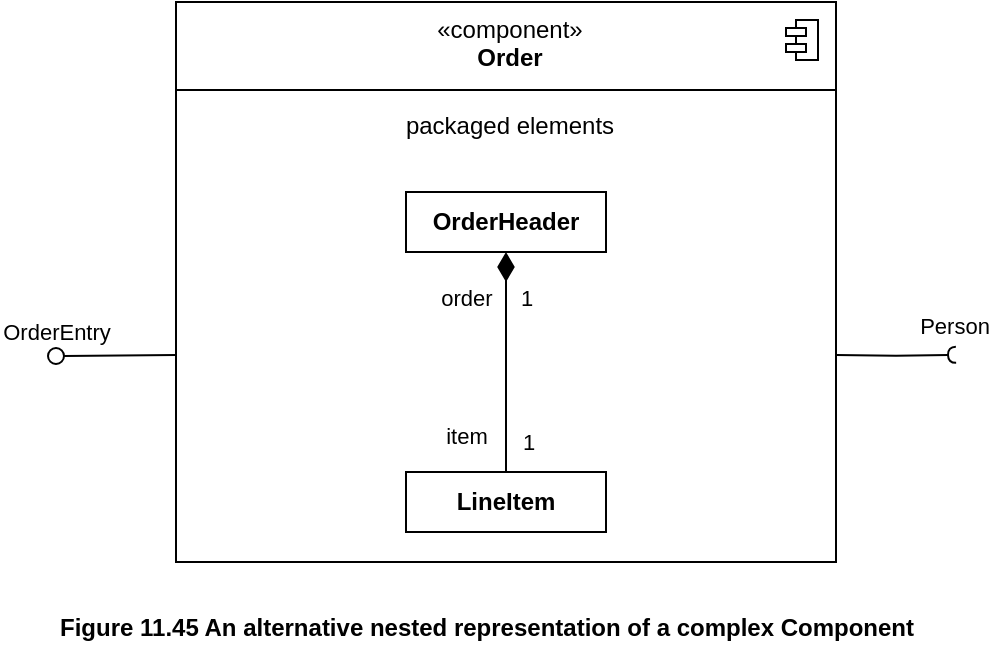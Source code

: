 <mxfile version="21.6.5" type="device">
  <diagram name="Page-1" id="MSSM_wWFoqN1TzVuejPE">
    <mxGraphModel dx="880" dy="545" grid="1" gridSize="10" guides="1" tooltips="1" connect="1" arrows="1" fold="1" page="1" pageScale="1" pageWidth="1169" pageHeight="827" math="0" shadow="0">
      <root>
        <mxCell id="0" />
        <mxCell id="1" parent="0" />
        <mxCell id="xcg0EofvJoA7gcqa5uO5-3" value="" style="fontStyle=1;align=center;verticalAlign=middle;childLayout=stackLayout;horizontal=1;horizontalStack=0;resizeParent=1;resizeParentMax=0;resizeLast=0;marginBottom=0;" vertex="1" parent="1">
          <mxGeometry x="160" y="40" width="330" height="280" as="geometry" />
        </mxCell>
        <mxCell id="xcg0EofvJoA7gcqa5uO5-4" value="«component»&lt;br&gt;&lt;b&gt;Order&lt;/b&gt;" style="html=1;align=center;spacingLeft=4;verticalAlign=top;strokeColor=none;fillColor=none;whiteSpace=wrap;" vertex="1" parent="xcg0EofvJoA7gcqa5uO5-3">
          <mxGeometry width="330" height="40" as="geometry" />
        </mxCell>
        <mxCell id="xcg0EofvJoA7gcqa5uO5-5" value="" style="shape=module;jettyWidth=10;jettyHeight=4;" vertex="1" parent="xcg0EofvJoA7gcqa5uO5-4">
          <mxGeometry x="1" width="16" height="20" relative="1" as="geometry">
            <mxPoint x="-25" y="9" as="offset" />
          </mxGeometry>
        </mxCell>
        <mxCell id="xcg0EofvJoA7gcqa5uO5-6" value="" style="line;strokeWidth=1;fillColor=none;align=left;verticalAlign=middle;spacingTop=-1;spacingLeft=3;spacingRight=3;rotatable=0;labelPosition=right;points=[];portConstraint=eastwest;" vertex="1" parent="xcg0EofvJoA7gcqa5uO5-3">
          <mxGeometry y="40" width="330" height="8" as="geometry" />
        </mxCell>
        <mxCell id="xcg0EofvJoA7gcqa5uO5-7" value="packaged elements" style="html=1;align=center;spacingLeft=4;verticalAlign=top;strokeColor=none;fillColor=none;whiteSpace=wrap;" vertex="1" parent="xcg0EofvJoA7gcqa5uO5-3">
          <mxGeometry y="48" width="330" height="25" as="geometry" />
        </mxCell>
        <mxCell id="xcg0EofvJoA7gcqa5uO5-25" style="edgeStyle=orthogonalEdgeStyle;rounded=0;orthogonalLoop=1;jettySize=auto;html=1;exitX=1;exitY=0.5;exitDx=0;exitDy=0;verticalAlign=bottom;labelBackgroundColor=none;startArrow=halfCircle;startFill=0;startSize=2;endArrow=none;entryX=1;entryY=0.5;entryDx=0;entryDy=0;" edge="1" parent="xcg0EofvJoA7gcqa5uO5-3" target="xcg0EofvJoA7gcqa5uO5-8">
          <mxGeometry relative="1" as="geometry">
            <mxPoint x="390" y="176.414" as="sourcePoint" />
          </mxGeometry>
        </mxCell>
        <mxCell id="xcg0EofvJoA7gcqa5uO5-26" value="Person" style="edgeLabel;html=1;align=center;verticalAlign=middle;resizable=0;points=[];" vertex="1" connectable="0" parent="xcg0EofvJoA7gcqa5uO5-25">
          <mxGeometry x="-0.253" y="2" relative="1" as="geometry">
            <mxPoint x="21" y="-17" as="offset" />
          </mxGeometry>
        </mxCell>
        <mxCell id="xcg0EofvJoA7gcqa5uO5-8" value="&amp;nbsp;" style="html=1;align=left;spacingLeft=4;verticalAlign=top;strokeColor=none;fillColor=none;whiteSpace=wrap;" vertex="1" parent="xcg0EofvJoA7gcqa5uO5-3">
          <mxGeometry y="73" width="330" height="207" as="geometry" />
        </mxCell>
        <mxCell id="xcg0EofvJoA7gcqa5uO5-20" value="" style="group" vertex="1" connectable="0" parent="1">
          <mxGeometry x="275" y="135" width="100" height="170" as="geometry" />
        </mxCell>
        <mxCell id="xcg0EofvJoA7gcqa5uO5-13" value="&lt;b&gt;OrderHeader&lt;/b&gt;" style="whiteSpace=wrap;html=1;" vertex="1" parent="xcg0EofvJoA7gcqa5uO5-20">
          <mxGeometry width="100" height="30" as="geometry" />
        </mxCell>
        <mxCell id="xcg0EofvJoA7gcqa5uO5-14" value="&lt;b&gt;LineItem&lt;/b&gt;" style="whiteSpace=wrap;html=1;" vertex="1" parent="xcg0EofvJoA7gcqa5uO5-20">
          <mxGeometry y="140" width="100" height="30" as="geometry" />
        </mxCell>
        <mxCell id="xcg0EofvJoA7gcqa5uO5-15" style="edgeStyle=orthogonalEdgeStyle;rounded=0;orthogonalLoop=1;jettySize=auto;html=1;startArrow=diamondThin;startFill=1;startSize=12;endArrow=none;endFill=0;" edge="1" parent="xcg0EofvJoA7gcqa5uO5-20" source="xcg0EofvJoA7gcqa5uO5-13" target="xcg0EofvJoA7gcqa5uO5-14">
          <mxGeometry relative="1" as="geometry" />
        </mxCell>
        <mxCell id="xcg0EofvJoA7gcqa5uO5-16" value="1" style="edgeLabel;html=1;align=center;verticalAlign=middle;resizable=0;points=[];" vertex="1" connectable="0" parent="xcg0EofvJoA7gcqa5uO5-15">
          <mxGeometry x="-0.582" relative="1" as="geometry">
            <mxPoint x="10" as="offset" />
          </mxGeometry>
        </mxCell>
        <mxCell id="xcg0EofvJoA7gcqa5uO5-17" value="order" style="edgeLabel;html=1;align=center;verticalAlign=middle;resizable=0;points=[];" vertex="1" connectable="0" parent="xcg0EofvJoA7gcqa5uO5-15">
          <mxGeometry x="-0.582" relative="1" as="geometry">
            <mxPoint x="-20" as="offset" />
          </mxGeometry>
        </mxCell>
        <mxCell id="xcg0EofvJoA7gcqa5uO5-18" value="item" style="edgeLabel;html=1;align=center;verticalAlign=middle;resizable=0;points=[];" vertex="1" connectable="0" parent="xcg0EofvJoA7gcqa5uO5-15">
          <mxGeometry x="0.582" y="-2" relative="1" as="geometry">
            <mxPoint x="-18" y="5" as="offset" />
          </mxGeometry>
        </mxCell>
        <mxCell id="xcg0EofvJoA7gcqa5uO5-19" value="1" style="edgeLabel;html=1;align=center;verticalAlign=middle;resizable=0;points=[];" vertex="1" connectable="0" parent="xcg0EofvJoA7gcqa5uO5-15">
          <mxGeometry x="0.727" y="1" relative="1" as="geometry">
            <mxPoint x="10" as="offset" />
          </mxGeometry>
        </mxCell>
        <mxCell id="xcg0EofvJoA7gcqa5uO5-21" value="OrderEntry" style="html=1;verticalAlign=bottom;labelBackgroundColor=none;startArrow=oval;startFill=0;startSize=8;endArrow=none;rounded=0;entryX=0;entryY=0.5;entryDx=0;entryDy=0;" edge="1" parent="1" target="xcg0EofvJoA7gcqa5uO5-8">
          <mxGeometry x="-1" y="3" relative="1" as="geometry">
            <mxPoint x="100" y="217" as="sourcePoint" />
            <mxPoint x="170" y="200" as="targetPoint" />
          </mxGeometry>
        </mxCell>
        <mxCell id="xcg0EofvJoA7gcqa5uO5-22" value="&lt;b&gt;Figure 11.45 An alternative nested representation of a complex Component&lt;/b&gt;" style="text;html=1;align=left;verticalAlign=middle;resizable=0;points=[];autosize=1;strokeColor=none;fillColor=none;" vertex="1" parent="1">
          <mxGeometry x="100" y="338" width="450" height="30" as="geometry" />
        </mxCell>
      </root>
    </mxGraphModel>
  </diagram>
</mxfile>

